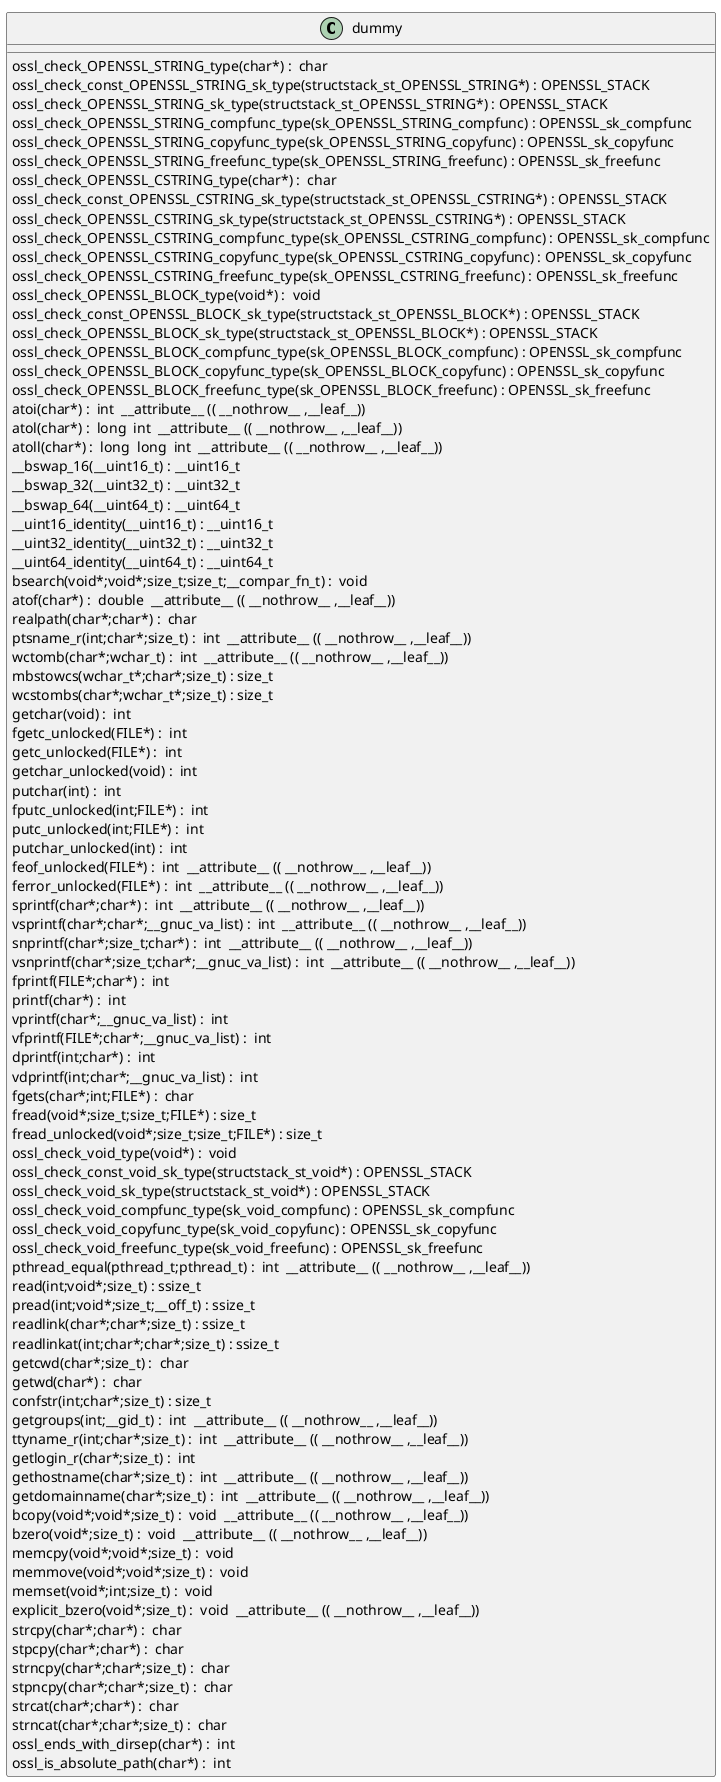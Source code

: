 @startuml
!pragma layout smetana
class dummy {
ossl_check_OPENSSL_STRING_type(char*) :  char  [[[./../../.././qc/apps/lib/app_libctx.c.html#423]]]
ossl_check_const_OPENSSL_STRING_sk_type(structstack_st_OPENSSL_STRING*) : OPENSSL_STACK [[[./../../.././qc/apps/lib/app_libctx.c.html#423]]]
ossl_check_OPENSSL_STRING_sk_type(structstack_st_OPENSSL_STRING*) : OPENSSL_STACK [[[./../../.././qc/apps/lib/app_libctx.c.html#423]]]
ossl_check_OPENSSL_STRING_compfunc_type(sk_OPENSSL_STRING_compfunc) : OPENSSL_sk_compfunc [[[./../../.././qc/apps/lib/app_libctx.c.html#423]]]
ossl_check_OPENSSL_STRING_copyfunc_type(sk_OPENSSL_STRING_copyfunc) : OPENSSL_sk_copyfunc [[[./../../.././qc/apps/lib/app_libctx.c.html#423]]]
ossl_check_OPENSSL_STRING_freefunc_type(sk_OPENSSL_STRING_freefunc) : OPENSSL_sk_freefunc [[[./../../.././qc/apps/lib/app_libctx.c.html#423]]]
ossl_check_OPENSSL_CSTRING_type(char*) :  char  [[[./../../.././qc/apps/lib/app_libctx.c.html#425]]]
ossl_check_const_OPENSSL_CSTRING_sk_type(structstack_st_OPENSSL_CSTRING*) : OPENSSL_STACK [[[./../../.././qc/apps/lib/app_libctx.c.html#425]]]
ossl_check_OPENSSL_CSTRING_sk_type(structstack_st_OPENSSL_CSTRING*) : OPENSSL_STACK [[[./../../.././qc/apps/lib/app_libctx.c.html#425]]]
ossl_check_OPENSSL_CSTRING_compfunc_type(sk_OPENSSL_CSTRING_compfunc) : OPENSSL_sk_compfunc [[[./../../.././qc/apps/lib/app_libctx.c.html#425]]]
ossl_check_OPENSSL_CSTRING_copyfunc_type(sk_OPENSSL_CSTRING_copyfunc) : OPENSSL_sk_copyfunc [[[./../../.././qc/apps/lib/app_libctx.c.html#425]]]
ossl_check_OPENSSL_CSTRING_freefunc_type(sk_OPENSSL_CSTRING_freefunc) : OPENSSL_sk_freefunc [[[./../../.././qc/apps/lib/app_libctx.c.html#425]]]
ossl_check_OPENSSL_BLOCK_type(void*) :  void  [[[./../../.././qc/apps/lib/app_libctx.c.html#428]]]
ossl_check_const_OPENSSL_BLOCK_sk_type(structstack_st_OPENSSL_BLOCK*) : OPENSSL_STACK [[[./../../.././qc/apps/lib/app_libctx.c.html#428]]]
ossl_check_OPENSSL_BLOCK_sk_type(structstack_st_OPENSSL_BLOCK*) : OPENSSL_STACK [[[./../../.././qc/apps/lib/app_libctx.c.html#428]]]
ossl_check_OPENSSL_BLOCK_compfunc_type(sk_OPENSSL_BLOCK_compfunc) : OPENSSL_sk_compfunc [[[./../../.././qc/apps/lib/app_libctx.c.html#428]]]
ossl_check_OPENSSL_BLOCK_copyfunc_type(sk_OPENSSL_BLOCK_copyfunc) : OPENSSL_sk_copyfunc [[[./../../.././qc/apps/lib/app_libctx.c.html#428]]]
ossl_check_OPENSSL_BLOCK_freefunc_type(sk_OPENSSL_BLOCK_freefunc) : OPENSSL_sk_freefunc [[[./../../.././qc/apps/lib/app_libctx.c.html#428]]]
atoi(char*) :  int  __attribute__ (( __nothrow__ ,__leaf__)) [[[./../../.././qc/apps/lib/app_libctx.c.html#765]]]
atol(char*) :  long  int  __attribute__ (( __nothrow__ ,__leaf__)) [[[./../../.././qc/apps/lib/app_libctx.c.html#770]]]
atoll(char*) :  long  long  int  __attribute__ (( __nothrow__ ,__leaf__)) [[[./../../.././qc/apps/lib/app_libctx.c.html#777]]]
__bswap_16(__uint16_t) : __uint16_t [[[./../../.././qc/apps/lib/app_libctx.c.html#939]]]
__bswap_32(__uint32_t) : __uint32_t [[[./../../.././qc/apps/lib/app_libctx.c.html#954]]]
__bswap_64(__uint64_t) : __uint64_t [[[./../../.././qc/apps/lib/app_libctx.c.html#964]]]
__uint16_identity(__uint16_t) : __uint16_t [[[./../../.././qc/apps/lib/app_libctx.c.html#976]]]
__uint32_identity(__uint32_t) : __uint32_t [[[./../../.././qc/apps/lib/app_libctx.c.html#982]]]
__uint64_identity(__uint64_t) : __uint64_t [[[./../../.././qc/apps/lib/app_libctx.c.html#988]]]
bsearch(void*;void*;size_t;size_t;__compar_fn_t) :  void  [[[./../../.././qc/apps/lib/app_libctx.c.html#1656]]]
atof(char*) :  double  __attribute__ (( __nothrow__ ,__leaf__)) [[[./../../.././qc/apps/lib/app_libctx.c.html#18831]]]
realpath(char*;char*) :  char  [[[./../../.././qc/apps/lib/app_libctx.c.html#1]]]
ptsname_r(int;char*;size_t) :  int  __attribute__ (( __nothrow__ ,__leaf__)) [[[./../../.././qc/apps/lib/app_libctx.c.html#1]]]
wctomb(char*;wchar_t) :  int  __attribute__ (( __nothrow__ ,__leaf__)) [[[./../../.././qc/apps/lib/app_libctx.c.html#1]]]
mbstowcs(wchar_t*;char*;size_t) : size_t [[[./../../.././qc/apps/lib/app_libctx.c.html#1]]]
wcstombs(char*;wchar_t*;size_t) : size_t [[[./../../.././qc/apps/lib/app_libctx.c.html#1]]]
getchar(void) :  int  [[[./../../.././qc/apps/lib/app_libctx.c.html#1]]]
fgetc_unlocked(FILE*) :  int  [[[./../../.././qc/apps/lib/app_libctx.c.html#1]]]
getc_unlocked(FILE*) :  int  [[[./../../.././qc/apps/lib/app_libctx.c.html#1]]]
getchar_unlocked(void) :  int  [[[./../../.././qc/apps/lib/app_libctx.c.html#1]]]
putchar(int) :  int  [[[./../../.././qc/apps/lib/app_libctx.c.html#1]]]
fputc_unlocked(int;FILE*) :  int  [[[./../../.././qc/apps/lib/app_libctx.c.html#1]]]
putc_unlocked(int;FILE*) :  int  [[[./../../.././qc/apps/lib/app_libctx.c.html#1]]]
putchar_unlocked(int) :  int  [[[./../../.././qc/apps/lib/app_libctx.c.html#1]]]
feof_unlocked(FILE*) :  int  __attribute__ (( __nothrow__ ,__leaf__)) [[[./../../.././qc/apps/lib/app_libctx.c.html#1]]]
ferror_unlocked(FILE*) :  int  __attribute__ (( __nothrow__ ,__leaf__)) [[[./../../.././qc/apps/lib/app_libctx.c.html#1]]]
sprintf(char*;char*) :  int  __attribute__ (( __nothrow__ ,__leaf__)) [[[./../../.././qc/apps/lib/app_libctx.c.html#1]]]
vsprintf(char*;char*;__gnuc_va_list) :  int  __attribute__ (( __nothrow__ ,__leaf__)) [[[./../../.././qc/apps/lib/app_libctx.c.html#1]]]
snprintf(char*;size_t;char*) :  int  __attribute__ (( __nothrow__ ,__leaf__)) [[[./../../.././qc/apps/lib/app_libctx.c.html#1]]]
vsnprintf(char*;size_t;char*;__gnuc_va_list) :  int  __attribute__ (( __nothrow__ ,__leaf__)) [[[./../../.././qc/apps/lib/app_libctx.c.html#1]]]
fprintf(FILE*;char*) :  int  [[[./../../.././qc/apps/lib/app_libctx.c.html#1]]]
printf(char*) :  int  [[[./../../.././qc/apps/lib/app_libctx.c.html#1]]]
vprintf(char*;__gnuc_va_list) :  int  [[[./../../.././qc/apps/lib/app_libctx.c.html#1]]]
vfprintf(FILE*;char*;__gnuc_va_list) :  int  [[[./../../.././qc/apps/lib/app_libctx.c.html#1]]]
dprintf(int;char*) :  int  [[[./../../.././qc/apps/lib/app_libctx.c.html#1]]]
vdprintf(int;char*;__gnuc_va_list) :  int  [[[./../../.././qc/apps/lib/app_libctx.c.html#1]]]
fgets(char*;int;FILE*) :  char  [[[./../../.././qc/apps/lib/app_libctx.c.html#1]]]
fread(void*;size_t;size_t;FILE*) : size_t [[[./../../.././qc/apps/lib/app_libctx.c.html#1]]]
fread_unlocked(void*;size_t;size_t;FILE*) : size_t [[[./../../.././qc/apps/lib/app_libctx.c.html#1]]]
ossl_check_void_type(void*) :  void  [[[./../../.././qc/apps/lib/app_libctx.c.html#1]]]
ossl_check_const_void_sk_type(structstack_st_void*) : OPENSSL_STACK [[[./../../.././qc/apps/lib/app_libctx.c.html#1]]]
ossl_check_void_sk_type(structstack_st_void*) : OPENSSL_STACK [[[./../../.././qc/apps/lib/app_libctx.c.html#1]]]
ossl_check_void_compfunc_type(sk_void_compfunc) : OPENSSL_sk_compfunc [[[./../../.././qc/apps/lib/app_libctx.c.html#1]]]
ossl_check_void_copyfunc_type(sk_void_copyfunc) : OPENSSL_sk_copyfunc [[[./../../.././qc/apps/lib/app_libctx.c.html#1]]]
ossl_check_void_freefunc_type(sk_void_freefunc) : OPENSSL_sk_freefunc [[[./../../.././qc/apps/lib/app_libctx.c.html#1]]]
pthread_equal(pthread_t;pthread_t) :  int  __attribute__ (( __nothrow__ ,__leaf__)) [[[./../../.././qc/apps/lib/app_libctx.c.html#1]]]
read(int;void*;size_t) : ssize_t [[[./../../.././qc/apps/lib/app_libctx.c.html#1]]]
pread(int;void*;size_t;__off_t) : ssize_t [[[./../../.././qc/apps/lib/app_libctx.c.html#1]]]
readlink(char*;char*;size_t) : ssize_t [[[./../../.././qc/apps/lib/app_libctx.c.html#1]]]
readlinkat(int;char*;char*;size_t) : ssize_t [[[./../../.././qc/apps/lib/app_libctx.c.html#1]]]
getcwd(char*;size_t) :  char  [[[./../../.././qc/apps/lib/app_libctx.c.html#1]]]
getwd(char*) :  char  [[[./../../.././qc/apps/lib/app_libctx.c.html#1]]]
confstr(int;char*;size_t) : size_t [[[./../../.././qc/apps/lib/app_libctx.c.html#1]]]
getgroups(int;__gid_t) :  int  __attribute__ (( __nothrow__ ,__leaf__)) [[[./../../.././qc/apps/lib/app_libctx.c.html#1]]]
ttyname_r(int;char*;size_t) :  int  __attribute__ (( __nothrow__ ,__leaf__)) [[[./../../.././qc/apps/lib/app_libctx.c.html#1]]]
getlogin_r(char*;size_t) :  int  [[[./../../.././qc/apps/lib/app_libctx.c.html#1]]]
gethostname(char*;size_t) :  int  __attribute__ (( __nothrow__ ,__leaf__)) [[[./../../.././qc/apps/lib/app_libctx.c.html#1]]]
getdomainname(char*;size_t) :  int  __attribute__ (( __nothrow__ ,__leaf__)) [[[./../../.././qc/apps/lib/app_libctx.c.html#1]]]
bcopy(void*;void*;size_t) :  void  __attribute__ (( __nothrow__ ,__leaf__)) [[[./../../.././qc/apps/lib/app_libctx.c.html#1]]]
bzero(void*;size_t) :  void  __attribute__ (( __nothrow__ ,__leaf__)) [[[./../../.././qc/apps/lib/app_libctx.c.html#1]]]
memcpy(void*;void*;size_t) :  void  [[[./../../.././qc/apps/lib/app_libctx.c.html#1]]]
memmove(void*;void*;size_t) :  void  [[[./../../.././qc/apps/lib/app_libctx.c.html#1]]]
memset(void*;int;size_t) :  void  [[[./../../.././qc/apps/lib/app_libctx.c.html#1]]]
explicit_bzero(void*;size_t) :  void  __attribute__ (( __nothrow__ ,__leaf__)) [[[./../../.././qc/apps/lib/app_libctx.c.html#1]]]
strcpy(char*;char*) :  char  [[[./../../.././qc/apps/lib/app_libctx.c.html#1]]]
stpcpy(char*;char*) :  char  [[[./../../.././qc/apps/lib/app_libctx.c.html#1]]]
strncpy(char*;char*;size_t) :  char  [[[./../../.././qc/apps/lib/app_libctx.c.html#1]]]
stpncpy(char*;char*;size_t) :  char  [[[./../../.././qc/apps/lib/app_libctx.c.html#1]]]
strcat(char*;char*) :  char  [[[./../../.././qc/apps/lib/app_libctx.c.html#1]]]
strncat(char*;char*;size_t) :  char  [[[./../../.././qc/apps/lib/app_libctx.c.html#1]]]
ossl_ends_with_dirsep(char*) :  int  [[[./../../.././qc/apps/lib/app_libctx.c.html#1]]]
ossl_is_absolute_path(char*) :  int  [[[./../../.././qc/apps/lib/app_libctx.c.html#1]]]
} 
@enduml
